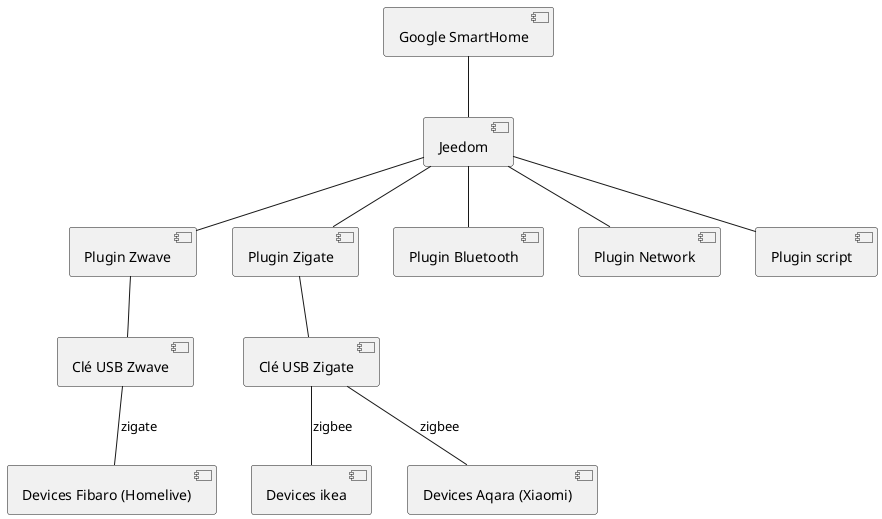 @startuml

[Google SmartHome] -d- [Jeedom]

[Jeedom] -d- [Plugin Zwave]
[Jeedom] -d- [Plugin Zigate]
[Jeedom] -d- [Plugin Bluetooth]
[Jeedom] -d- [Plugin Network]
[Jeedom] -d- [Plugin script]

[Plugin Zigate] -d- [Clé USB Zigate]
[Plugin Zwave] -d- [Clé USB Zwave]

[Clé USB Zwave] -d- [Devices Fibaro (Homelive)] : zigate
[Clé USB Zigate] -d- [Devices ikea] : zigbee
[Clé USB Zigate] -d- [Devices Aqara (Xiaomi)] : zigbee

@enduml
